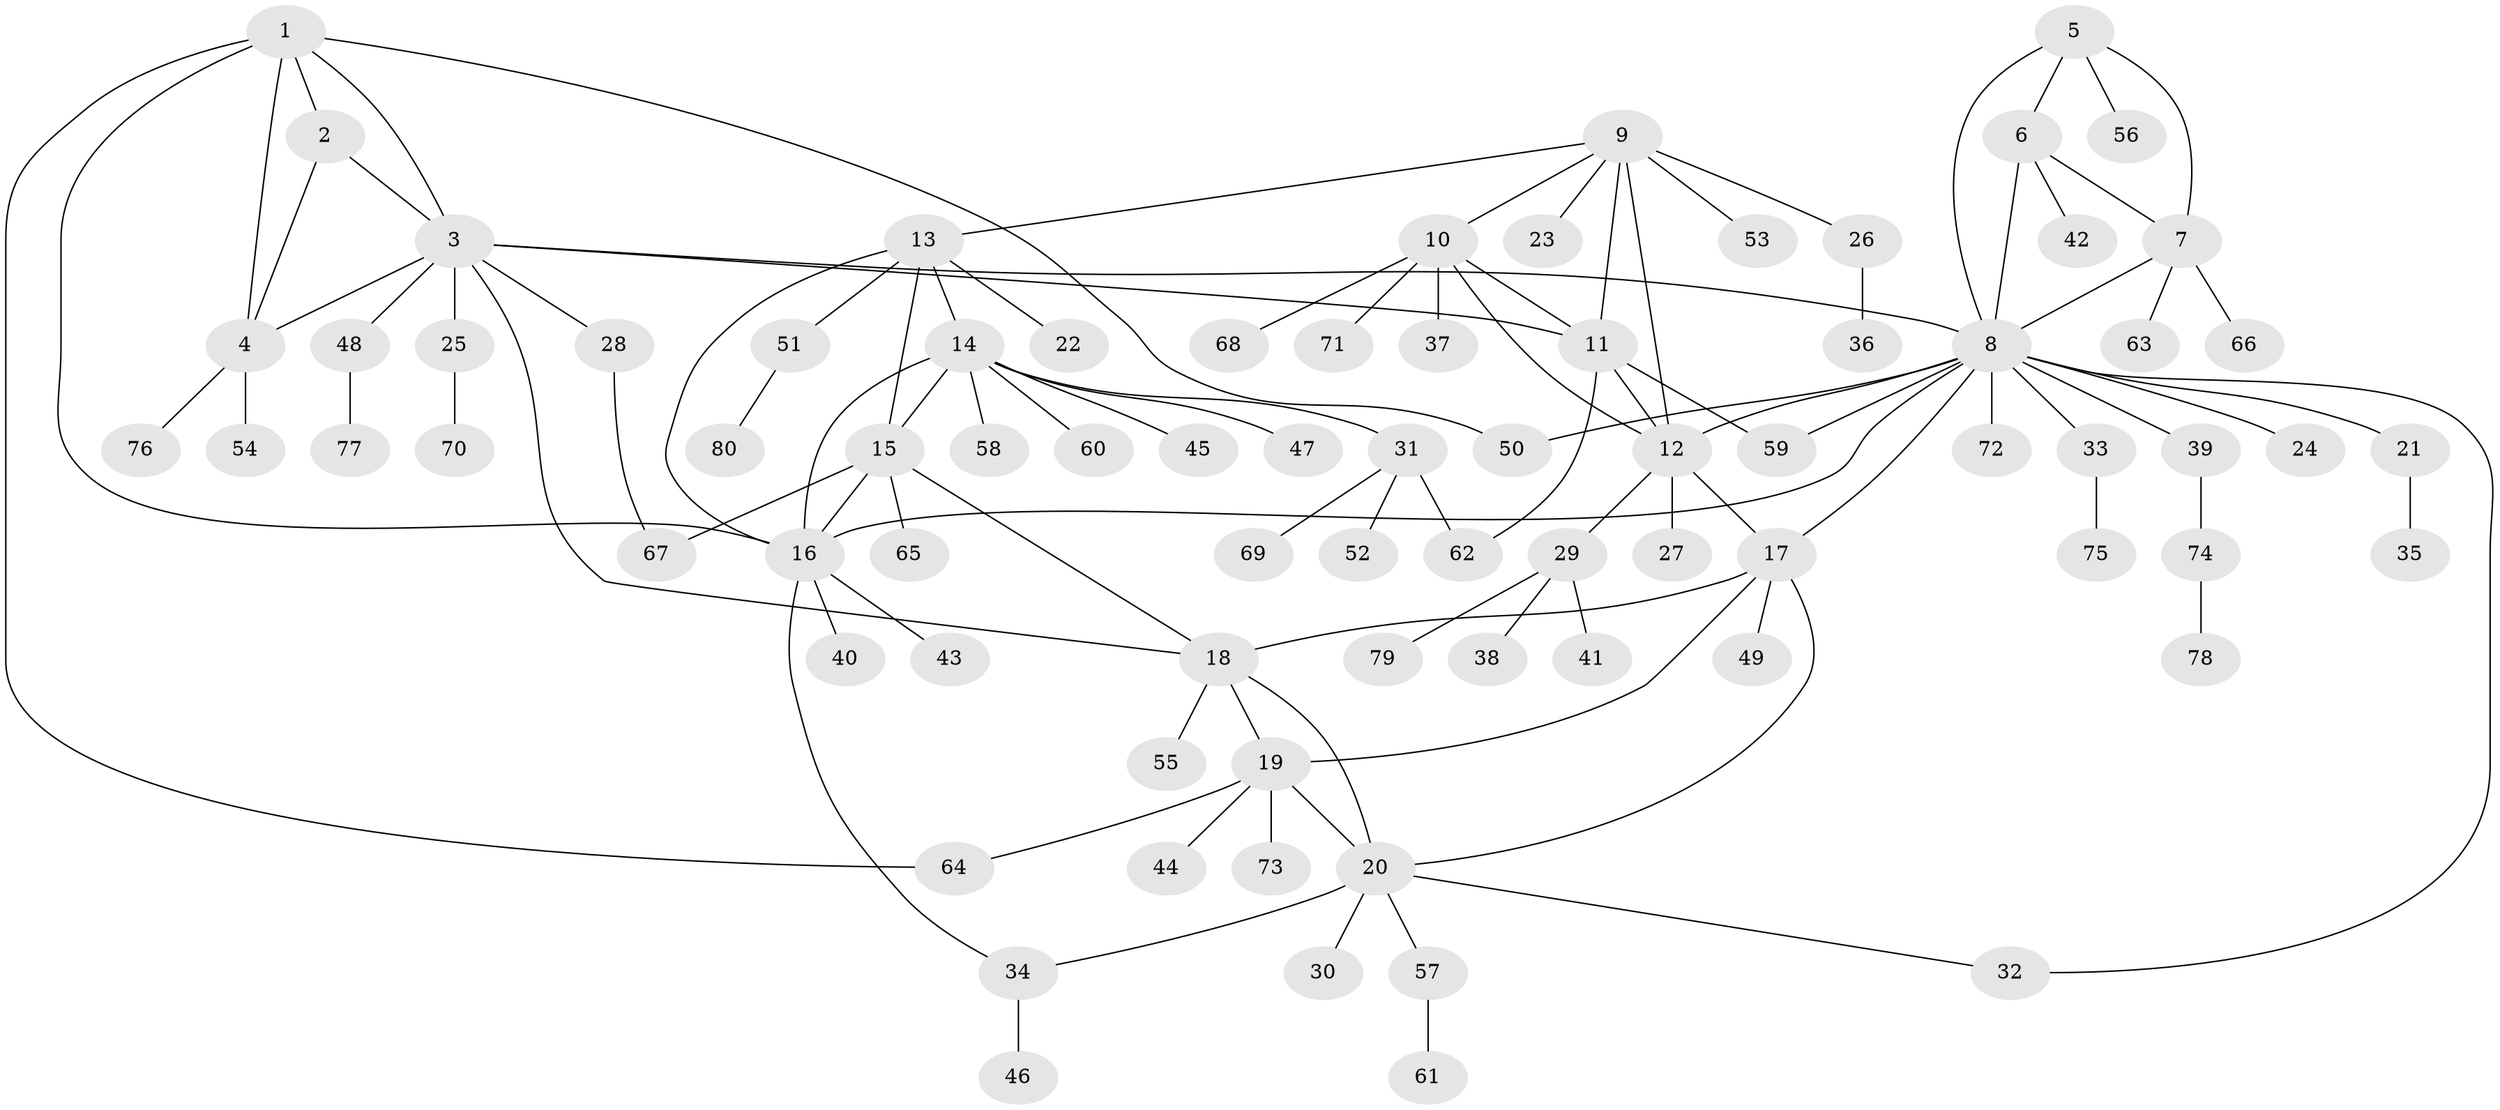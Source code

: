 // Generated by graph-tools (version 1.1) at 2025/37/03/09/25 02:37:20]
// undirected, 80 vertices, 107 edges
graph export_dot {
graph [start="1"]
  node [color=gray90,style=filled];
  1;
  2;
  3;
  4;
  5;
  6;
  7;
  8;
  9;
  10;
  11;
  12;
  13;
  14;
  15;
  16;
  17;
  18;
  19;
  20;
  21;
  22;
  23;
  24;
  25;
  26;
  27;
  28;
  29;
  30;
  31;
  32;
  33;
  34;
  35;
  36;
  37;
  38;
  39;
  40;
  41;
  42;
  43;
  44;
  45;
  46;
  47;
  48;
  49;
  50;
  51;
  52;
  53;
  54;
  55;
  56;
  57;
  58;
  59;
  60;
  61;
  62;
  63;
  64;
  65;
  66;
  67;
  68;
  69;
  70;
  71;
  72;
  73;
  74;
  75;
  76;
  77;
  78;
  79;
  80;
  1 -- 2;
  1 -- 3;
  1 -- 4;
  1 -- 16;
  1 -- 50;
  1 -- 64;
  2 -- 3;
  2 -- 4;
  3 -- 4;
  3 -- 8;
  3 -- 11;
  3 -- 18;
  3 -- 25;
  3 -- 28;
  3 -- 48;
  4 -- 54;
  4 -- 76;
  5 -- 6;
  5 -- 7;
  5 -- 8;
  5 -- 56;
  6 -- 7;
  6 -- 8;
  6 -- 42;
  7 -- 8;
  7 -- 63;
  7 -- 66;
  8 -- 12;
  8 -- 16;
  8 -- 17;
  8 -- 21;
  8 -- 24;
  8 -- 32;
  8 -- 33;
  8 -- 39;
  8 -- 50;
  8 -- 59;
  8 -- 72;
  9 -- 10;
  9 -- 11;
  9 -- 12;
  9 -- 13;
  9 -- 23;
  9 -- 26;
  9 -- 53;
  10 -- 11;
  10 -- 12;
  10 -- 37;
  10 -- 68;
  10 -- 71;
  11 -- 12;
  11 -- 59;
  11 -- 62;
  12 -- 17;
  12 -- 27;
  12 -- 29;
  13 -- 14;
  13 -- 15;
  13 -- 16;
  13 -- 22;
  13 -- 51;
  14 -- 15;
  14 -- 16;
  14 -- 31;
  14 -- 45;
  14 -- 47;
  14 -- 58;
  14 -- 60;
  15 -- 16;
  15 -- 18;
  15 -- 65;
  15 -- 67;
  16 -- 34;
  16 -- 40;
  16 -- 43;
  17 -- 18;
  17 -- 19;
  17 -- 20;
  17 -- 49;
  18 -- 19;
  18 -- 20;
  18 -- 55;
  19 -- 20;
  19 -- 44;
  19 -- 64;
  19 -- 73;
  20 -- 30;
  20 -- 32;
  20 -- 34;
  20 -- 57;
  21 -- 35;
  25 -- 70;
  26 -- 36;
  28 -- 67;
  29 -- 38;
  29 -- 41;
  29 -- 79;
  31 -- 52;
  31 -- 62;
  31 -- 69;
  33 -- 75;
  34 -- 46;
  39 -- 74;
  48 -- 77;
  51 -- 80;
  57 -- 61;
  74 -- 78;
}
